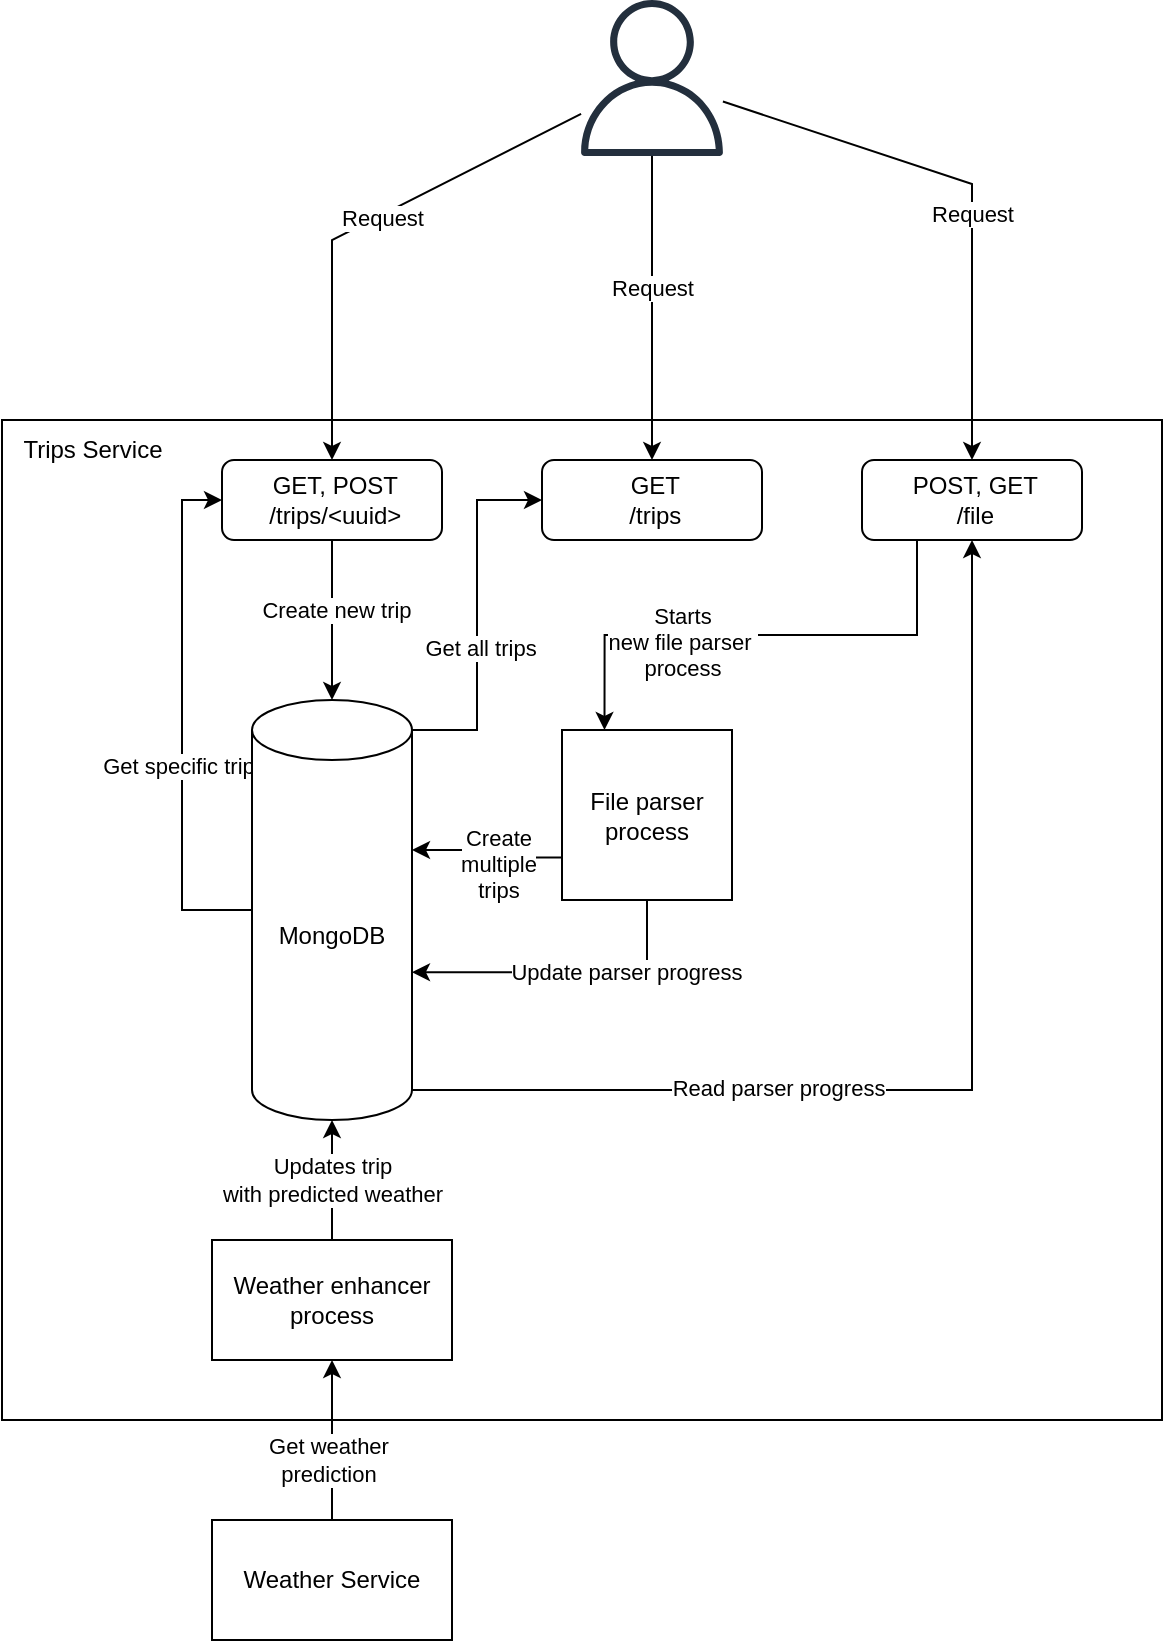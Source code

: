 <mxfile version="20.2.7" type="device"><diagram id="u91m906lC5TtxUAvYCfw" name="Página-1"><mxGraphModel dx="1422" dy="794" grid="1" gridSize="10" guides="1" tooltips="1" connect="1" arrows="1" fold="1" page="1" pageScale="1" pageWidth="827" pageHeight="1169" math="0" shadow="0"><root><mxCell id="0"/><mxCell id="1" parent="0"/><mxCell id="kd6CqXATXKquA_8TLXj0-1" value="" style="rounded=0;whiteSpace=wrap;html=1;" vertex="1" parent="1"><mxGeometry x="180" y="290" width="580" height="500" as="geometry"/></mxCell><mxCell id="kd6CqXATXKquA_8TLXj0-2" value="Trips Service" style="text;html=1;strokeColor=none;fillColor=none;align=center;verticalAlign=middle;whiteSpace=wrap;rounded=0;" vertex="1" parent="1"><mxGeometry x="180" y="290" width="91" height="30" as="geometry"/></mxCell><mxCell id="kd6CqXATXKquA_8TLXj0-18" style="edgeStyle=orthogonalEdgeStyle;rounded=0;orthogonalLoop=1;jettySize=auto;html=1;exitX=0.5;exitY=1;exitDx=0;exitDy=0;entryX=0.5;entryY=0;entryDx=0;entryDy=0;entryPerimeter=0;" edge="1" parent="1" source="kd6CqXATXKquA_8TLXj0-4" target="kd6CqXATXKquA_8TLXj0-15"><mxGeometry relative="1" as="geometry"/></mxCell><mxCell id="kd6CqXATXKquA_8TLXj0-19" value="Create new trip" style="edgeLabel;html=1;align=center;verticalAlign=middle;resizable=0;points=[];" vertex="1" connectable="0" parent="kd6CqXATXKquA_8TLXj0-18"><mxGeometry x="-0.127" y="2" relative="1" as="geometry"><mxPoint as="offset"/></mxGeometry></mxCell><mxCell id="kd6CqXATXKquA_8TLXj0-4" value="&amp;nbsp;GET, POST&lt;br&gt;&amp;nbsp;/trips/&amp;lt;uuid&amp;gt;" style="rounded=1;whiteSpace=wrap;html=1;" vertex="1" parent="1"><mxGeometry x="290" y="310" width="110" height="40" as="geometry"/></mxCell><mxCell id="kd6CqXATXKquA_8TLXj0-23" style="edgeStyle=orthogonalEdgeStyle;rounded=0;orthogonalLoop=1;jettySize=auto;html=1;exitX=0.25;exitY=1;exitDx=0;exitDy=0;entryX=0.25;entryY=0;entryDx=0;entryDy=0;" edge="1" parent="1" source="kd6CqXATXKquA_8TLXj0-27" target="kd6CqXATXKquA_8TLXj0-20"><mxGeometry relative="1" as="geometry"/></mxCell><mxCell id="kd6CqXATXKquA_8TLXj0-24" value="Starts &lt;br&gt;new file parser&amp;nbsp;&lt;br&gt;process" style="edgeLabel;html=1;align=center;verticalAlign=middle;resizable=0;points=[];" vertex="1" connectable="0" parent="kd6CqXATXKquA_8TLXj0-23"><mxGeometry x="0.314" y="3" relative="1" as="geometry"><mxPoint as="offset"/></mxGeometry></mxCell><mxCell id="kd6CqXATXKquA_8TLXj0-9" value="&amp;nbsp;GET&lt;br&gt;&amp;nbsp;/trips" style="rounded=1;whiteSpace=wrap;html=1;" vertex="1" parent="1"><mxGeometry x="450" y="310" width="110" height="40" as="geometry"/></mxCell><mxCell id="kd6CqXATXKquA_8TLXj0-10" value="" style="sketch=0;outlineConnect=0;fontColor=#232F3E;gradientColor=none;fillColor=#232F3D;strokeColor=none;dashed=0;verticalLabelPosition=bottom;verticalAlign=top;align=center;html=1;fontSize=12;fontStyle=0;aspect=fixed;pointerEvents=1;shape=mxgraph.aws4.user;" vertex="1" parent="1"><mxGeometry x="466" y="80" width="78" height="78" as="geometry"/></mxCell><mxCell id="kd6CqXATXKquA_8TLXj0-11" value="" style="endArrow=classic;html=1;rounded=0;entryX=0.5;entryY=0;entryDx=0;entryDy=0;" edge="1" parent="1" source="kd6CqXATXKquA_8TLXj0-10" target="kd6CqXATXKquA_8TLXj0-4"><mxGeometry width="50" height="50" relative="1" as="geometry"><mxPoint x="390" y="400" as="sourcePoint"/><mxPoint x="440" y="350" as="targetPoint"/><Array as="points"><mxPoint x="345" y="200"/></Array></mxGeometry></mxCell><mxCell id="kd6CqXATXKquA_8TLXj0-12" value="Request" style="edgeLabel;html=1;align=center;verticalAlign=middle;resizable=0;points=[];" vertex="1" connectable="0" parent="kd6CqXATXKquA_8TLXj0-11"><mxGeometry x="-0.102" y="1" relative="1" as="geometry"><mxPoint as="offset"/></mxGeometry></mxCell><mxCell id="kd6CqXATXKquA_8TLXj0-13" value="" style="endArrow=classic;html=1;rounded=0;entryX=0.5;entryY=0;entryDx=0;entryDy=0;" edge="1" parent="1" source="kd6CqXATXKquA_8TLXj0-10" target="kd6CqXATXKquA_8TLXj0-9"><mxGeometry width="50" height="50" relative="1" as="geometry"><mxPoint x="390" y="400" as="sourcePoint"/><mxPoint x="440" y="350" as="targetPoint"/><Array as="points"><mxPoint x="505" y="200"/></Array></mxGeometry></mxCell><mxCell id="kd6CqXATXKquA_8TLXj0-14" value="Request" style="edgeLabel;html=1;align=center;verticalAlign=middle;resizable=0;points=[];" vertex="1" connectable="0" parent="kd6CqXATXKquA_8TLXj0-13"><mxGeometry x="0.357" y="1" relative="1" as="geometry"><mxPoint x="-1" y="-37" as="offset"/></mxGeometry></mxCell><mxCell id="kd6CqXATXKquA_8TLXj0-16" style="edgeStyle=orthogonalEdgeStyle;rounded=0;orthogonalLoop=1;jettySize=auto;html=1;exitX=0;exitY=0.5;exitDx=0;exitDy=0;exitPerimeter=0;entryX=0;entryY=0.5;entryDx=0;entryDy=0;" edge="1" parent="1" source="kd6CqXATXKquA_8TLXj0-15" target="kd6CqXATXKquA_8TLXj0-4"><mxGeometry relative="1" as="geometry"/></mxCell><mxCell id="kd6CqXATXKquA_8TLXj0-17" value="Get specific trip" style="edgeLabel;html=1;align=center;verticalAlign=middle;resizable=0;points=[];" vertex="1" connectable="0" parent="kd6CqXATXKquA_8TLXj0-16"><mxGeometry x="-0.176" y="2" relative="1" as="geometry"><mxPoint as="offset"/></mxGeometry></mxCell><mxCell id="kd6CqXATXKquA_8TLXj0-25" style="edgeStyle=orthogonalEdgeStyle;rounded=0;orthogonalLoop=1;jettySize=auto;html=1;exitX=1;exitY=0;exitDx=0;exitDy=15;exitPerimeter=0;entryX=0;entryY=0.5;entryDx=0;entryDy=0;" edge="1" parent="1" source="kd6CqXATXKquA_8TLXj0-15" target="kd6CqXATXKquA_8TLXj0-9"><mxGeometry relative="1" as="geometry"/></mxCell><mxCell id="kd6CqXATXKquA_8TLXj0-26" value="Get all trips" style="edgeLabel;html=1;align=center;verticalAlign=middle;resizable=0;points=[];" vertex="1" connectable="0" parent="kd6CqXATXKquA_8TLXj0-25"><mxGeometry x="-0.177" relative="1" as="geometry"><mxPoint x="1" as="offset"/></mxGeometry></mxCell><mxCell id="kd6CqXATXKquA_8TLXj0-36" style="edgeStyle=orthogonalEdgeStyle;rounded=0;orthogonalLoop=1;jettySize=auto;html=1;exitX=1;exitY=1;exitDx=0;exitDy=-15;exitPerimeter=0;" edge="1" parent="1" source="kd6CqXATXKquA_8TLXj0-15" target="kd6CqXATXKquA_8TLXj0-27"><mxGeometry relative="1" as="geometry"/></mxCell><mxCell id="kd6CqXATXKquA_8TLXj0-37" value="Read parser progress" style="edgeLabel;html=1;align=center;verticalAlign=middle;resizable=0;points=[];" vertex="1" connectable="0" parent="kd6CqXATXKquA_8TLXj0-36"><mxGeometry x="-0.341" y="1" relative="1" as="geometry"><mxPoint as="offset"/></mxGeometry></mxCell><mxCell id="kd6CqXATXKquA_8TLXj0-15" value="MongoDB" style="shape=cylinder3;whiteSpace=wrap;html=1;boundedLbl=1;backgroundOutline=1;size=15;" vertex="1" parent="1"><mxGeometry x="305" y="430" width="80" height="210" as="geometry"/></mxCell><mxCell id="kd6CqXATXKquA_8TLXj0-21" style="edgeStyle=orthogonalEdgeStyle;rounded=0;orthogonalLoop=1;jettySize=auto;html=1;exitX=0;exitY=0.75;exitDx=0;exitDy=0;entryX=1;entryY=0;entryDx=0;entryDy=75;entryPerimeter=0;" edge="1" parent="1" source="kd6CqXATXKquA_8TLXj0-20" target="kd6CqXATXKquA_8TLXj0-15"><mxGeometry relative="1" as="geometry"/></mxCell><mxCell id="kd6CqXATXKquA_8TLXj0-22" value="Create &lt;br&gt;multiple &lt;br&gt;trips" style="edgeLabel;html=1;align=center;verticalAlign=middle;resizable=0;points=[];" vertex="1" connectable="0" parent="kd6CqXATXKquA_8TLXj0-21"><mxGeometry x="-0.187" y="3" relative="1" as="geometry"><mxPoint as="offset"/></mxGeometry></mxCell><mxCell id="kd6CqXATXKquA_8TLXj0-33" style="edgeStyle=orthogonalEdgeStyle;rounded=0;orthogonalLoop=1;jettySize=auto;html=1;exitX=0.5;exitY=1;exitDx=0;exitDy=0;entryX=1;entryY=0.648;entryDx=0;entryDy=0;entryPerimeter=0;" edge="1" parent="1" source="kd6CqXATXKquA_8TLXj0-20" target="kd6CqXATXKquA_8TLXj0-15"><mxGeometry relative="1" as="geometry"/></mxCell><mxCell id="kd6CqXATXKquA_8TLXj0-34" value="Update parser progress" style="edgeLabel;html=1;align=center;verticalAlign=middle;resizable=0;points=[];" vertex="1" connectable="0" parent="kd6CqXATXKquA_8TLXj0-33"><mxGeometry x="-0.387" relative="1" as="geometry"><mxPoint as="offset"/></mxGeometry></mxCell><mxCell id="kd6CqXATXKquA_8TLXj0-20" value="File parser process" style="whiteSpace=wrap;html=1;aspect=fixed;" vertex="1" parent="1"><mxGeometry x="460" y="445" width="85" height="85" as="geometry"/></mxCell><mxCell id="kd6CqXATXKquA_8TLXj0-27" value="&amp;nbsp;POST, GET&lt;br&gt;&amp;nbsp;/file" style="rounded=1;whiteSpace=wrap;html=1;" vertex="1" parent="1"><mxGeometry x="610" y="310" width="110" height="40" as="geometry"/></mxCell><mxCell id="kd6CqXATXKquA_8TLXj0-28" value="" style="endArrow=classic;html=1;rounded=0;entryX=0.5;entryY=0;entryDx=0;entryDy=0;" edge="1" parent="1" source="kd6CqXATXKquA_8TLXj0-10" target="kd6CqXATXKquA_8TLXj0-27"><mxGeometry width="50" height="50" relative="1" as="geometry"><mxPoint x="640" y="130" as="sourcePoint"/><mxPoint x="640" y="282" as="targetPoint"/><Array as="points"><mxPoint x="665" y="172"/></Array></mxGeometry></mxCell><mxCell id="kd6CqXATXKquA_8TLXj0-29" value="Request" style="edgeLabel;html=1;align=center;verticalAlign=middle;resizable=0;points=[];" vertex="1" connectable="0" parent="kd6CqXATXKquA_8TLXj0-28"><mxGeometry x="0.357" y="1" relative="1" as="geometry"><mxPoint x="-1" y="-37" as="offset"/></mxGeometry></mxCell><mxCell id="kd6CqXATXKquA_8TLXj0-39" value="Updates trip &lt;br&gt;with predicted weather" style="edgeStyle=orthogonalEdgeStyle;rounded=0;orthogonalLoop=1;jettySize=auto;html=1;exitX=0.5;exitY=0;exitDx=0;exitDy=0;entryX=0.5;entryY=1;entryDx=0;entryDy=0;entryPerimeter=0;" edge="1" parent="1" source="kd6CqXATXKquA_8TLXj0-38" target="kd6CqXATXKquA_8TLXj0-15"><mxGeometry relative="1" as="geometry"/></mxCell><mxCell id="kd6CqXATXKquA_8TLXj0-38" value="Weather enhancer process" style="rounded=0;whiteSpace=wrap;html=1;" vertex="1" parent="1"><mxGeometry x="285" y="700" width="120" height="60" as="geometry"/></mxCell><mxCell id="kd6CqXATXKquA_8TLXj0-41" style="edgeStyle=orthogonalEdgeStyle;rounded=0;orthogonalLoop=1;jettySize=auto;html=1;exitX=0.5;exitY=0;exitDx=0;exitDy=0;entryX=0.5;entryY=1;entryDx=0;entryDy=0;" edge="1" parent="1" source="kd6CqXATXKquA_8TLXj0-40" target="kd6CqXATXKquA_8TLXj0-38"><mxGeometry relative="1" as="geometry"/></mxCell><mxCell id="kd6CqXATXKquA_8TLXj0-42" value="Get weather &lt;br&gt;prediction" style="edgeLabel;html=1;align=center;verticalAlign=middle;resizable=0;points=[];" vertex="1" connectable="0" parent="kd6CqXATXKquA_8TLXj0-41"><mxGeometry x="-0.235" y="2" relative="1" as="geometry"><mxPoint as="offset"/></mxGeometry></mxCell><mxCell id="kd6CqXATXKquA_8TLXj0-40" value="Weather Service" style="rounded=0;whiteSpace=wrap;html=1;" vertex="1" parent="1"><mxGeometry x="285" y="840" width="120" height="60" as="geometry"/></mxCell></root></mxGraphModel></diagram></mxfile>